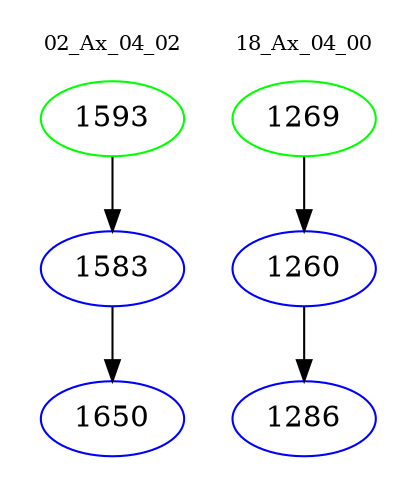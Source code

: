 digraph{
subgraph cluster_0 {
color = white
label = "02_Ax_04_02";
fontsize=10;
T0_1593 [label="1593", color="green"]
T0_1593 -> T0_1583 [color="black"]
T0_1583 [label="1583", color="blue"]
T0_1583 -> T0_1650 [color="black"]
T0_1650 [label="1650", color="blue"]
}
subgraph cluster_1 {
color = white
label = "18_Ax_04_00";
fontsize=10;
T1_1269 [label="1269", color="green"]
T1_1269 -> T1_1260 [color="black"]
T1_1260 [label="1260", color="blue"]
T1_1260 -> T1_1286 [color="black"]
T1_1286 [label="1286", color="blue"]
}
}
